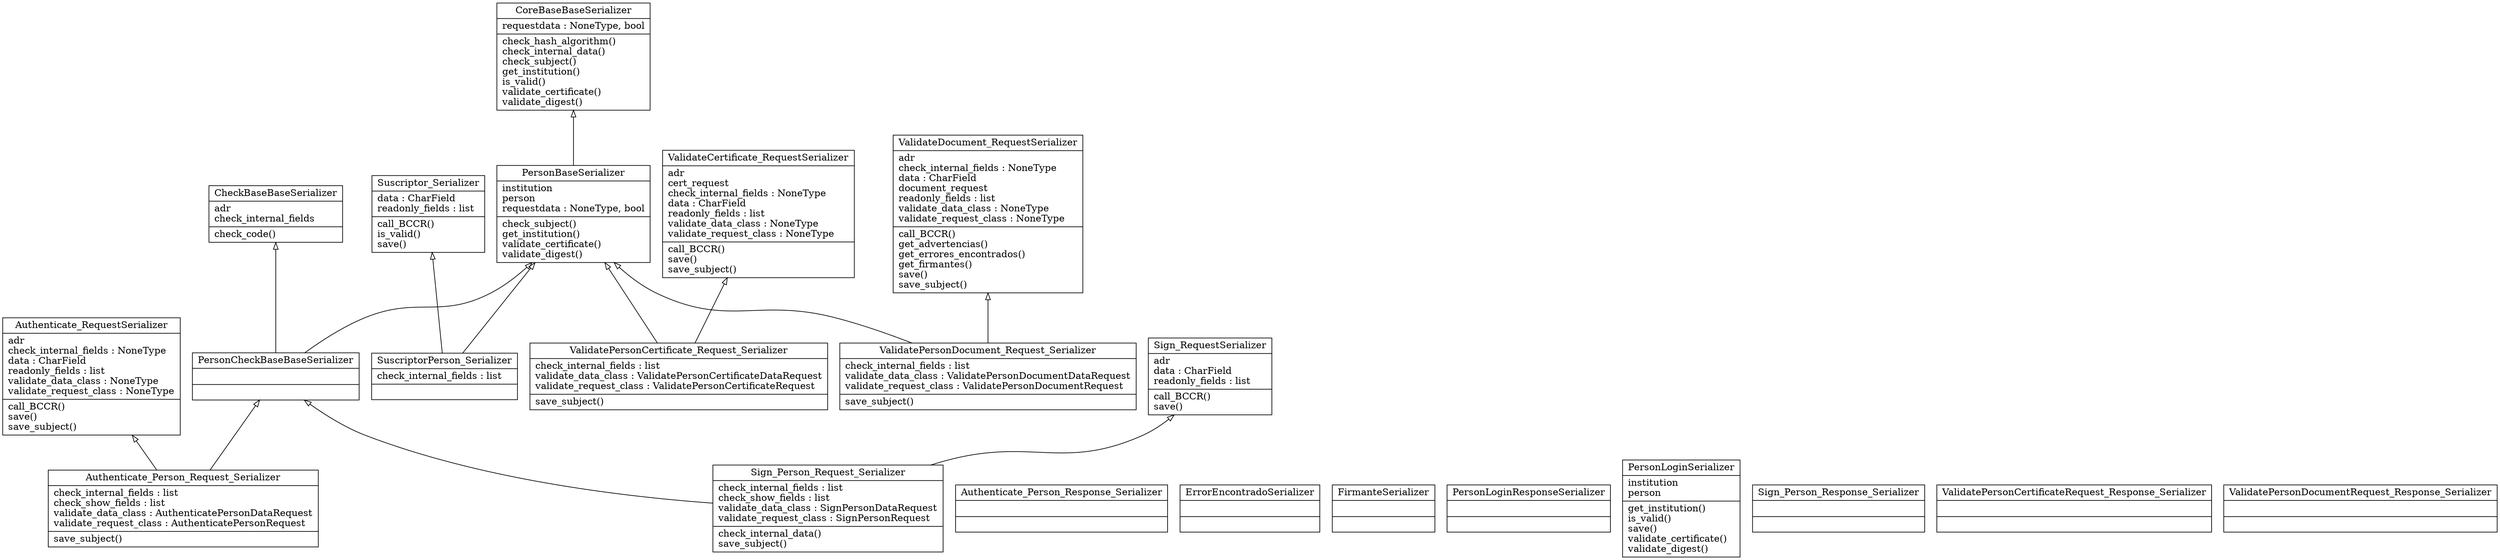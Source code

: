 digraph "classes" {
charset="utf-8"
rankdir=BT
"0" [label="{Authenticate_Person_Request_Serializer|check_internal_fields : list\lcheck_show_fields : list\lvalidate_data_class : AuthenticatePersonDataRequest\lvalidate_request_class : AuthenticatePersonRequest\l|save_subject()\l}", shape="record"];
"1" [label="{Authenticate_Person_Response_Serializer|\l|}", shape="record"];
"2" [label="{Authenticate_RequestSerializer|adr\lcheck_internal_fields : NoneType\ldata : CharField\lreadonly_fields : list\lvalidate_data_class : NoneType\lvalidate_request_class : NoneType\l|call_BCCR()\lsave()\lsave_subject()\l}", shape="record"];
"3" [label="{CheckBaseBaseSerializer|adr\lcheck_internal_fields\l|check_code()\l}", shape="record"];
"4" [label="{CoreBaseBaseSerializer|requestdata : NoneType, bool\l|check_hash_algorithm()\lcheck_internal_data()\lcheck_subject()\lget_institution()\lis_valid()\lvalidate_certificate()\lvalidate_digest()\l}", shape="record"];
"5" [label="{ErrorEncontradoSerializer|\l|}", shape="record"];
"6" [label="{FirmanteSerializer|\l|}", shape="record"];
"20" [label="{PersonBaseSerializer|institution\lperson\lrequestdata : NoneType, bool\l|check_subject()\lget_institution()\lvalidate_certificate()\lvalidate_digest()\l}", shape="record"];
"21" [label="{PersonCheckBaseBaseSerializer|\l|}", shape="record"];
"22" [label="{PersonLoginResponseSerializer|\l|}", shape="record"];
"23" [label="{PersonLoginSerializer|institution\lperson\l|get_institution()\lis_valid()\lsave()\lvalidate_certificate()\lvalidate_digest()\l}", shape="record"];
"24" [label="{Sign_Person_Request_Serializer|check_internal_fields : list\lcheck_show_fields : list\lvalidate_data_class : SignPersonDataRequest\lvalidate_request_class : SignPersonRequest\l|check_internal_data()\lsave_subject()\l}", shape="record"];
"25" [label="{Sign_Person_Response_Serializer|\l|}", shape="record"];
"26" [label="{Sign_RequestSerializer|adr\ldata : CharField\lreadonly_fields : list\l|call_BCCR()\lsave()\l}", shape="record"];
"27" [label="{SuscriptorPerson_Serializer|check_internal_fields : list\l|}", shape="record"];
"28" [label="{Suscriptor_Serializer|data : CharField\lreadonly_fields : list\l|call_BCCR()\lis_valid()\lsave()\l}", shape="record"];
"29" [label="{ValidateCertificate_RequestSerializer|adr\lcert_request\lcheck_internal_fields : NoneType\ldata : CharField\lreadonly_fields : list\lvalidate_data_class : NoneType\lvalidate_request_class : NoneType\l|call_BCCR()\lsave()\lsave_subject()\l}", shape="record"];
"30" [label="{ValidateDocument_RequestSerializer|adr\lcheck_internal_fields : NoneType\ldata : CharField\ldocument_request\lreadonly_fields : list\lvalidate_data_class : NoneType\lvalidate_request_class : NoneType\l|call_BCCR()\lget_advertencias()\lget_errores_encontrados()\lget_firmantes()\lsave()\lsave_subject()\l}", shape="record"];
"31" [label="{ValidatePersonCertificateRequest_Response_Serializer|\l|}", shape="record"];
"32" [label="{ValidatePersonCertificate_Request_Serializer|check_internal_fields : list\lvalidate_data_class : ValidatePersonCertificateDataRequest\lvalidate_request_class : ValidatePersonCertificateRequest\l|save_subject()\l}", shape="record"];
"33" [label="{ValidatePersonDocumentRequest_Response_Serializer|\l|}", shape="record"];
"34" [label="{ValidatePersonDocument_Request_Serializer|check_internal_fields : list\lvalidate_data_class : ValidatePersonDocumentDataRequest\lvalidate_request_class : ValidatePersonDocumentRequest\l|save_subject()\l}", shape="record"];
"0" -> "2" [arrowhead="empty", arrowtail="none"];
"0" -> "21" [arrowhead="empty", arrowtail="none"];
"20" -> "4" [arrowhead="empty", arrowtail="none"];
"21" -> "3" [arrowhead="empty", arrowtail="none"];
"21" -> "20" [arrowhead="empty", arrowtail="none"];
"24" -> "21" [arrowhead="empty", arrowtail="none"];
"24" -> "26" [arrowhead="empty", arrowtail="none"];
"27" -> "20" [arrowhead="empty", arrowtail="none"];
"27" -> "28" [arrowhead="empty", arrowtail="none"];
"32" -> "20" [arrowhead="empty", arrowtail="none"];
"32" -> "29" [arrowhead="empty", arrowtail="none"];
"34" -> "20" [arrowhead="empty", arrowtail="none"];
"34" -> "30" [arrowhead="empty", arrowtail="none"];
}
